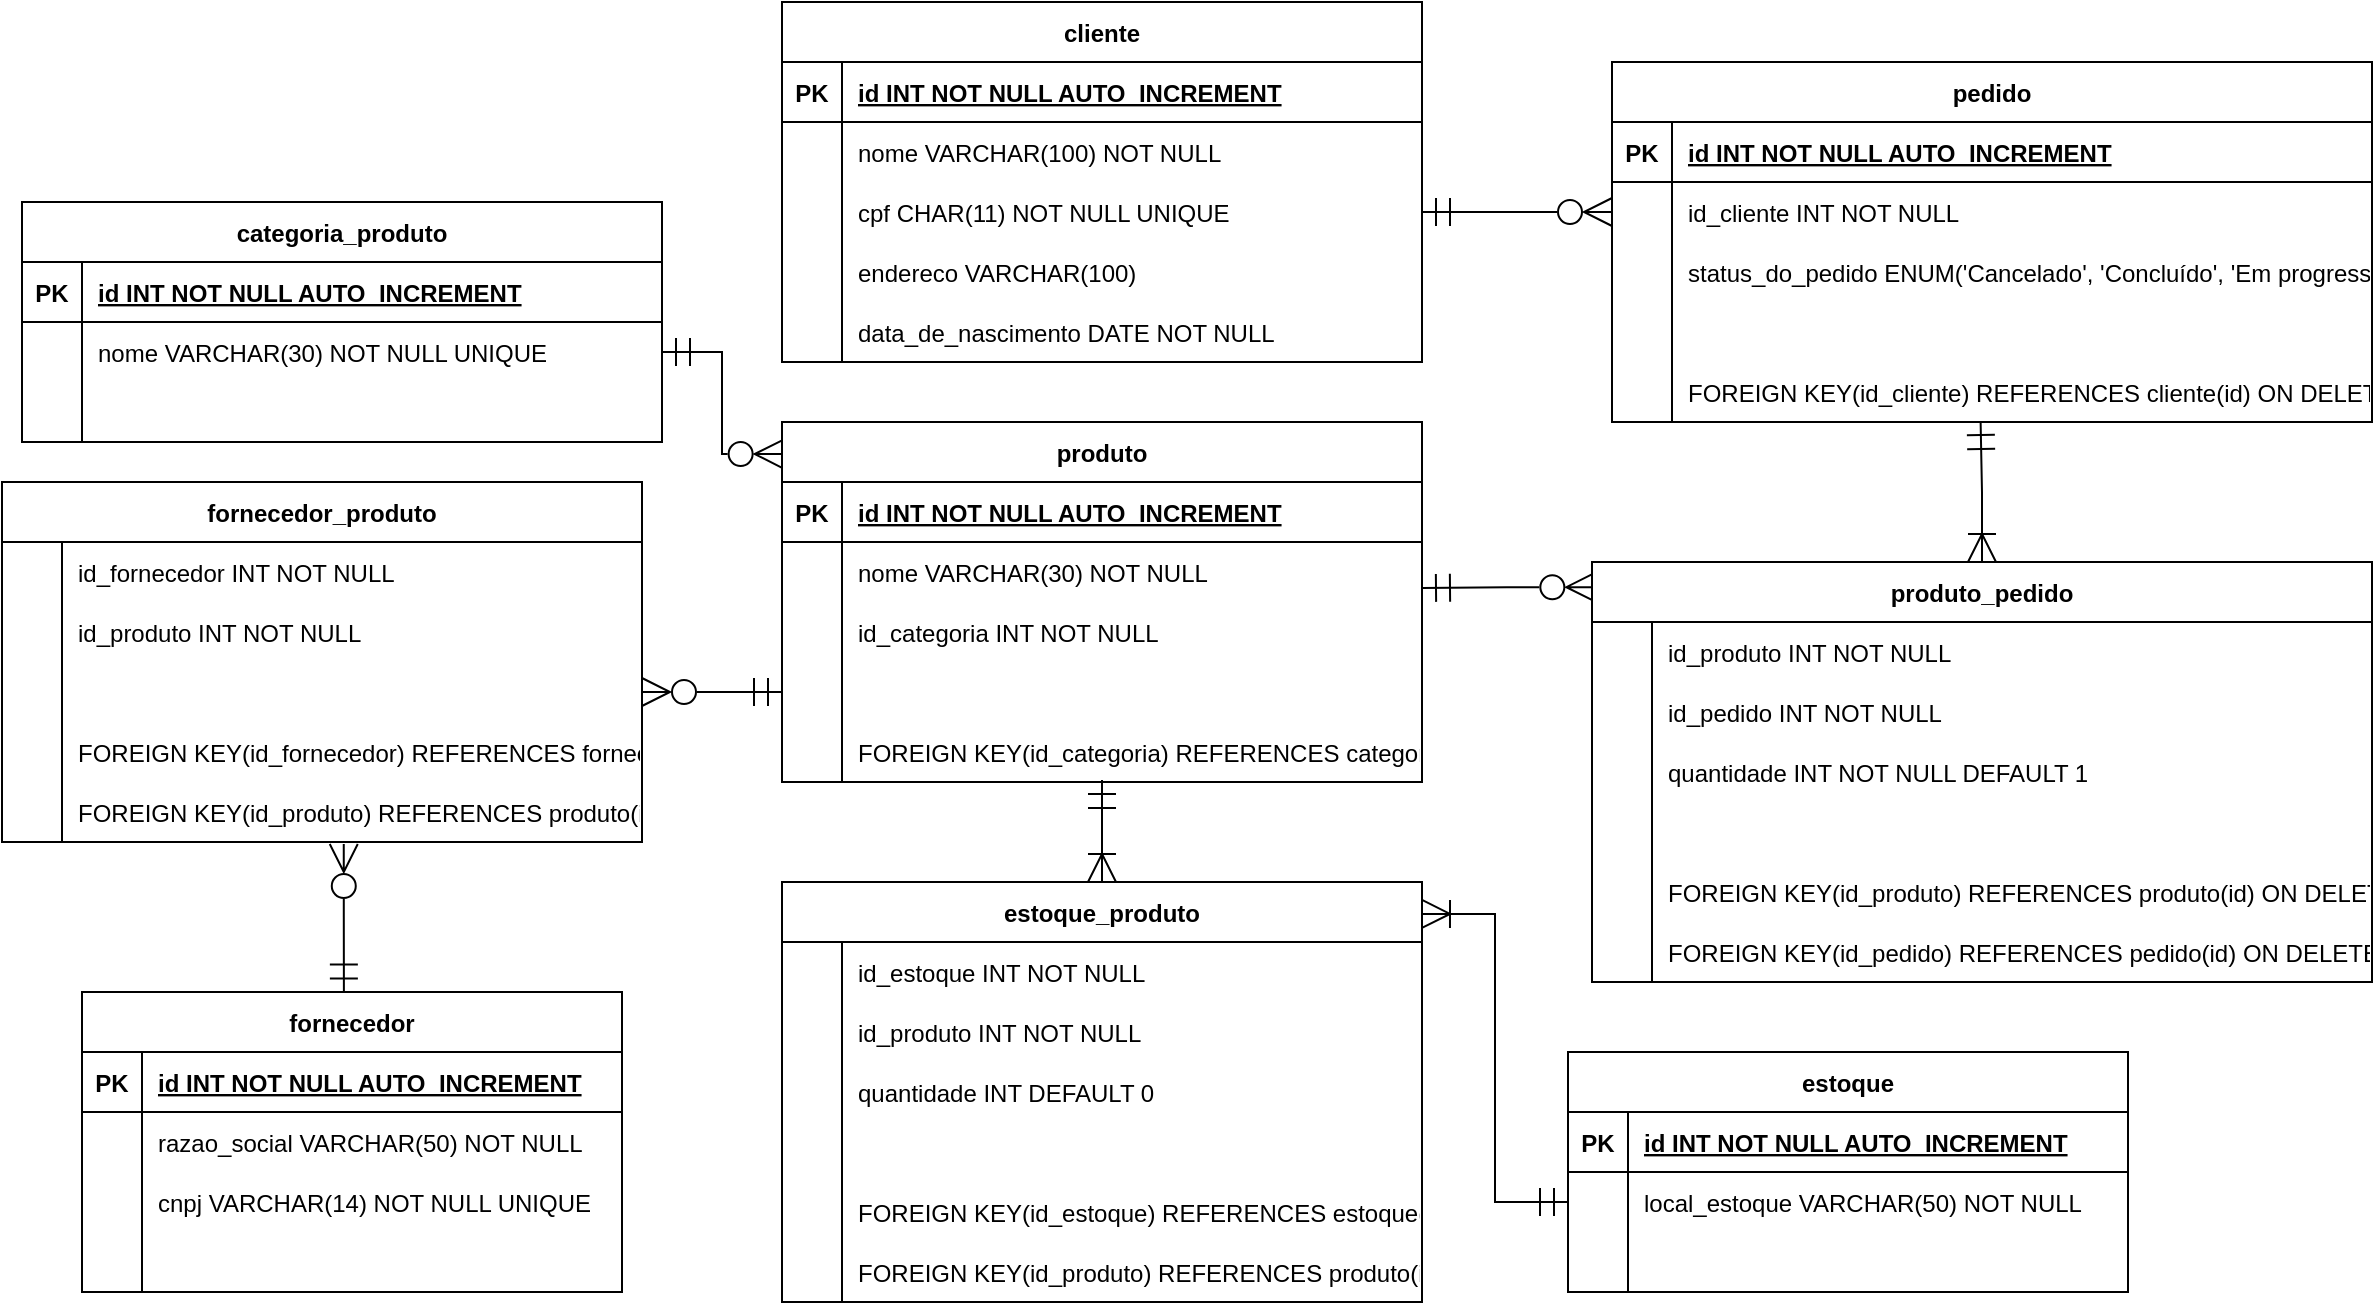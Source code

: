 <mxfile version="21.6.1" type="device">
  <diagram id="C5RBs43oDa-KdzZeNtuy" name="Page-1">
    <mxGraphModel dx="3341" dy="851" grid="1" gridSize="10" guides="1" tooltips="1" connect="1" arrows="1" fold="1" page="1" pageScale="1" pageWidth="827" pageHeight="1169" math="0" shadow="0">
      <root>
        <mxCell id="WIyWlLk6GJQsqaUBKTNV-0" />
        <mxCell id="WIyWlLk6GJQsqaUBKTNV-1" parent="WIyWlLk6GJQsqaUBKTNV-0" />
        <mxCell id="gzml7WFQNzFal56Inr1V-0" value="categoria_produto" style="shape=table;startSize=30;container=1;collapsible=1;childLayout=tableLayout;fixedRows=1;rowLines=0;fontStyle=1;align=center;resizeLast=1;" vertex="1" parent="WIyWlLk6GJQsqaUBKTNV-1">
          <mxGeometry x="-1600" y="190" width="320" height="120" as="geometry" />
        </mxCell>
        <mxCell id="gzml7WFQNzFal56Inr1V-1" value="" style="shape=tableRow;horizontal=0;startSize=0;swimlaneHead=0;swimlaneBody=0;fillColor=none;collapsible=0;dropTarget=0;points=[[0,0.5],[1,0.5]];portConstraint=eastwest;strokeColor=inherit;top=0;left=0;right=0;bottom=1;" vertex="1" parent="gzml7WFQNzFal56Inr1V-0">
          <mxGeometry y="30" width="320" height="30" as="geometry" />
        </mxCell>
        <mxCell id="gzml7WFQNzFal56Inr1V-2" value="PK" style="shape=partialRectangle;overflow=hidden;connectable=0;fillColor=none;strokeColor=inherit;top=0;left=0;bottom=0;right=0;fontStyle=1;" vertex="1" parent="gzml7WFQNzFal56Inr1V-1">
          <mxGeometry width="30" height="30" as="geometry">
            <mxRectangle width="30" height="30" as="alternateBounds" />
          </mxGeometry>
        </mxCell>
        <mxCell id="gzml7WFQNzFal56Inr1V-3" value="id INT NOT NULL AUTO_INCREMENT" style="shape=partialRectangle;overflow=hidden;connectable=0;fillColor=none;align=left;strokeColor=inherit;top=0;left=0;bottom=0;right=0;spacingLeft=6;fontStyle=5;" vertex="1" parent="gzml7WFQNzFal56Inr1V-1">
          <mxGeometry x="30" width="290" height="30" as="geometry">
            <mxRectangle width="290" height="30" as="alternateBounds" />
          </mxGeometry>
        </mxCell>
        <mxCell id="gzml7WFQNzFal56Inr1V-4" value="" style="shape=tableRow;horizontal=0;startSize=0;swimlaneHead=0;swimlaneBody=0;fillColor=none;collapsible=0;dropTarget=0;points=[[0,0.5],[1,0.5]];portConstraint=eastwest;strokeColor=inherit;top=0;left=0;right=0;bottom=0;" vertex="1" parent="gzml7WFQNzFal56Inr1V-0">
          <mxGeometry y="60" width="320" height="30" as="geometry" />
        </mxCell>
        <mxCell id="gzml7WFQNzFal56Inr1V-5" value="" style="shape=partialRectangle;overflow=hidden;connectable=0;fillColor=none;strokeColor=inherit;top=0;left=0;bottom=0;right=0;" vertex="1" parent="gzml7WFQNzFal56Inr1V-4">
          <mxGeometry width="30" height="30" as="geometry">
            <mxRectangle width="30" height="30" as="alternateBounds" />
          </mxGeometry>
        </mxCell>
        <mxCell id="gzml7WFQNzFal56Inr1V-6" value="nome VARCHAR(30) NOT NULL UNIQUE" style="shape=partialRectangle;overflow=hidden;connectable=0;fillColor=none;align=left;strokeColor=inherit;top=0;left=0;bottom=0;right=0;spacingLeft=6;" vertex="1" parent="gzml7WFQNzFal56Inr1V-4">
          <mxGeometry x="30" width="290" height="30" as="geometry">
            <mxRectangle width="290" height="30" as="alternateBounds" />
          </mxGeometry>
        </mxCell>
        <mxCell id="gzml7WFQNzFal56Inr1V-7" value="" style="shape=tableRow;horizontal=0;startSize=0;swimlaneHead=0;swimlaneBody=0;fillColor=none;collapsible=0;dropTarget=0;points=[[0,0.5],[1,0.5]];portConstraint=eastwest;strokeColor=inherit;top=0;left=0;right=0;bottom=0;" vertex="1" parent="gzml7WFQNzFal56Inr1V-0">
          <mxGeometry y="90" width="320" height="30" as="geometry" />
        </mxCell>
        <mxCell id="gzml7WFQNzFal56Inr1V-8" value="" style="shape=partialRectangle;overflow=hidden;connectable=0;fillColor=none;strokeColor=inherit;top=0;left=0;bottom=0;right=0;" vertex="1" parent="gzml7WFQNzFal56Inr1V-7">
          <mxGeometry width="30" height="30" as="geometry">
            <mxRectangle width="30" height="30" as="alternateBounds" />
          </mxGeometry>
        </mxCell>
        <mxCell id="gzml7WFQNzFal56Inr1V-9" value="" style="shape=partialRectangle;overflow=hidden;connectable=0;fillColor=none;align=left;strokeColor=inherit;top=0;left=0;bottom=0;right=0;spacingLeft=6;" vertex="1" parent="gzml7WFQNzFal56Inr1V-7">
          <mxGeometry x="30" width="290" height="30" as="geometry">
            <mxRectangle width="290" height="30" as="alternateBounds" />
          </mxGeometry>
        </mxCell>
        <mxCell id="gzml7WFQNzFal56Inr1V-10" value="produto" style="shape=table;startSize=30;container=1;collapsible=1;childLayout=tableLayout;fixedRows=1;rowLines=0;fontStyle=1;align=center;resizeLast=1;" vertex="1" parent="WIyWlLk6GJQsqaUBKTNV-1">
          <mxGeometry x="-1220" y="300" width="320" height="180" as="geometry" />
        </mxCell>
        <mxCell id="gzml7WFQNzFal56Inr1V-11" value="" style="shape=tableRow;horizontal=0;startSize=0;swimlaneHead=0;swimlaneBody=0;fillColor=none;collapsible=0;dropTarget=0;points=[[0,0.5],[1,0.5]];portConstraint=eastwest;strokeColor=inherit;top=0;left=0;right=0;bottom=1;" vertex="1" parent="gzml7WFQNzFal56Inr1V-10">
          <mxGeometry y="30" width="320" height="30" as="geometry" />
        </mxCell>
        <mxCell id="gzml7WFQNzFal56Inr1V-12" value="PK" style="shape=partialRectangle;overflow=hidden;connectable=0;fillColor=none;strokeColor=inherit;top=0;left=0;bottom=0;right=0;fontStyle=1;" vertex="1" parent="gzml7WFQNzFal56Inr1V-11">
          <mxGeometry width="30" height="30" as="geometry">
            <mxRectangle width="30" height="30" as="alternateBounds" />
          </mxGeometry>
        </mxCell>
        <mxCell id="gzml7WFQNzFal56Inr1V-13" value="id INT NOT NULL AUTO_INCREMENT" style="shape=partialRectangle;overflow=hidden;connectable=0;fillColor=none;align=left;strokeColor=inherit;top=0;left=0;bottom=0;right=0;spacingLeft=6;fontStyle=5;" vertex="1" parent="gzml7WFQNzFal56Inr1V-11">
          <mxGeometry x="30" width="290" height="30" as="geometry">
            <mxRectangle width="290" height="30" as="alternateBounds" />
          </mxGeometry>
        </mxCell>
        <mxCell id="gzml7WFQNzFal56Inr1V-14" value="" style="shape=tableRow;horizontal=0;startSize=0;swimlaneHead=0;swimlaneBody=0;fillColor=none;collapsible=0;dropTarget=0;points=[[0,0.5],[1,0.5]];portConstraint=eastwest;strokeColor=inherit;top=0;left=0;right=0;bottom=0;" vertex="1" parent="gzml7WFQNzFal56Inr1V-10">
          <mxGeometry y="60" width="320" height="30" as="geometry" />
        </mxCell>
        <mxCell id="gzml7WFQNzFal56Inr1V-15" value="" style="shape=partialRectangle;overflow=hidden;connectable=0;fillColor=none;strokeColor=inherit;top=0;left=0;bottom=0;right=0;" vertex="1" parent="gzml7WFQNzFal56Inr1V-14">
          <mxGeometry width="30" height="30" as="geometry">
            <mxRectangle width="30" height="30" as="alternateBounds" />
          </mxGeometry>
        </mxCell>
        <mxCell id="gzml7WFQNzFal56Inr1V-16" value="nome VARCHAR(30) NOT NULL" style="shape=partialRectangle;overflow=hidden;connectable=0;fillColor=none;align=left;strokeColor=inherit;top=0;left=0;bottom=0;right=0;spacingLeft=6;" vertex="1" parent="gzml7WFQNzFal56Inr1V-14">
          <mxGeometry x="30" width="290" height="30" as="geometry">
            <mxRectangle width="290" height="30" as="alternateBounds" />
          </mxGeometry>
        </mxCell>
        <mxCell id="gzml7WFQNzFal56Inr1V-17" value="" style="shape=tableRow;horizontal=0;startSize=0;swimlaneHead=0;swimlaneBody=0;fillColor=none;collapsible=0;dropTarget=0;points=[[0,0.5],[1,0.5]];portConstraint=eastwest;strokeColor=inherit;top=0;left=0;right=0;bottom=0;" vertex="1" parent="gzml7WFQNzFal56Inr1V-10">
          <mxGeometry y="90" width="320" height="30" as="geometry" />
        </mxCell>
        <mxCell id="gzml7WFQNzFal56Inr1V-18" value="" style="shape=partialRectangle;overflow=hidden;connectable=0;fillColor=none;strokeColor=inherit;top=0;left=0;bottom=0;right=0;" vertex="1" parent="gzml7WFQNzFal56Inr1V-17">
          <mxGeometry width="30" height="30" as="geometry">
            <mxRectangle width="30" height="30" as="alternateBounds" />
          </mxGeometry>
        </mxCell>
        <mxCell id="gzml7WFQNzFal56Inr1V-19" value="id_categoria INT NOT NULL" style="shape=partialRectangle;overflow=hidden;connectable=0;fillColor=none;align=left;strokeColor=inherit;top=0;left=0;bottom=0;right=0;spacingLeft=6;" vertex="1" parent="gzml7WFQNzFal56Inr1V-17">
          <mxGeometry x="30" width="290" height="30" as="geometry">
            <mxRectangle width="290" height="30" as="alternateBounds" />
          </mxGeometry>
        </mxCell>
        <mxCell id="gzml7WFQNzFal56Inr1V-20" value="" style="shape=tableRow;horizontal=0;startSize=0;swimlaneHead=0;swimlaneBody=0;fillColor=none;collapsible=0;dropTarget=0;points=[[0,0.5],[1,0.5]];portConstraint=eastwest;strokeColor=inherit;top=0;left=0;right=0;bottom=0;" vertex="1" parent="gzml7WFQNzFal56Inr1V-10">
          <mxGeometry y="120" width="320" height="30" as="geometry" />
        </mxCell>
        <mxCell id="gzml7WFQNzFal56Inr1V-21" value="" style="shape=partialRectangle;overflow=hidden;connectable=0;fillColor=none;strokeColor=inherit;top=0;left=0;bottom=0;right=0;" vertex="1" parent="gzml7WFQNzFal56Inr1V-20">
          <mxGeometry width="30" height="30" as="geometry">
            <mxRectangle width="30" height="30" as="alternateBounds" />
          </mxGeometry>
        </mxCell>
        <mxCell id="gzml7WFQNzFal56Inr1V-22" value="" style="shape=partialRectangle;overflow=hidden;connectable=0;fillColor=none;align=left;strokeColor=inherit;top=0;left=0;bottom=0;right=0;spacingLeft=6;" vertex="1" parent="gzml7WFQNzFal56Inr1V-20">
          <mxGeometry x="30" width="290" height="30" as="geometry">
            <mxRectangle width="290" height="30" as="alternateBounds" />
          </mxGeometry>
        </mxCell>
        <mxCell id="gzml7WFQNzFal56Inr1V-23" value="" style="shape=tableRow;horizontal=0;startSize=0;swimlaneHead=0;swimlaneBody=0;fillColor=none;collapsible=0;dropTarget=0;points=[[0,0.5],[1,0.5]];portConstraint=eastwest;strokeColor=inherit;top=0;left=0;right=0;bottom=0;" vertex="1" parent="gzml7WFQNzFal56Inr1V-10">
          <mxGeometry y="150" width="320" height="30" as="geometry" />
        </mxCell>
        <mxCell id="gzml7WFQNzFal56Inr1V-24" value="" style="shape=partialRectangle;overflow=hidden;connectable=0;fillColor=none;strokeColor=inherit;top=0;left=0;bottom=0;right=0;" vertex="1" parent="gzml7WFQNzFal56Inr1V-23">
          <mxGeometry width="30" height="30" as="geometry">
            <mxRectangle width="30" height="30" as="alternateBounds" />
          </mxGeometry>
        </mxCell>
        <mxCell id="gzml7WFQNzFal56Inr1V-25" value="FOREIGN KEY(id_categoria) REFERENCES categoria_produto(id) ON DELETE CASCADE" style="shape=partialRectangle;overflow=hidden;connectable=0;fillColor=none;align=left;strokeColor=inherit;top=0;left=0;bottom=0;right=0;spacingLeft=6;" vertex="1" parent="gzml7WFQNzFal56Inr1V-23">
          <mxGeometry x="30" width="290" height="30" as="geometry">
            <mxRectangle width="290" height="30" as="alternateBounds" />
          </mxGeometry>
        </mxCell>
        <mxCell id="gzml7WFQNzFal56Inr1V-26" value="fornecedor" style="shape=table;startSize=30;container=1;collapsible=1;childLayout=tableLayout;fixedRows=1;rowLines=0;fontStyle=1;align=center;resizeLast=1;" vertex="1" parent="WIyWlLk6GJQsqaUBKTNV-1">
          <mxGeometry x="-1570" y="585" width="270" height="150" as="geometry" />
        </mxCell>
        <mxCell id="gzml7WFQNzFal56Inr1V-27" value="" style="shape=tableRow;horizontal=0;startSize=0;swimlaneHead=0;swimlaneBody=0;fillColor=none;collapsible=0;dropTarget=0;points=[[0,0.5],[1,0.5]];portConstraint=eastwest;strokeColor=inherit;top=0;left=0;right=0;bottom=1;" vertex="1" parent="gzml7WFQNzFal56Inr1V-26">
          <mxGeometry y="30" width="270" height="30" as="geometry" />
        </mxCell>
        <mxCell id="gzml7WFQNzFal56Inr1V-28" value="PK" style="shape=partialRectangle;overflow=hidden;connectable=0;fillColor=none;strokeColor=inherit;top=0;left=0;bottom=0;right=0;fontStyle=1;" vertex="1" parent="gzml7WFQNzFal56Inr1V-27">
          <mxGeometry width="30" height="30" as="geometry">
            <mxRectangle width="30" height="30" as="alternateBounds" />
          </mxGeometry>
        </mxCell>
        <mxCell id="gzml7WFQNzFal56Inr1V-29" value="id INT NOT NULL AUTO_INCREMENT" style="shape=partialRectangle;overflow=hidden;connectable=0;fillColor=none;align=left;strokeColor=inherit;top=0;left=0;bottom=0;right=0;spacingLeft=6;fontStyle=5;" vertex="1" parent="gzml7WFQNzFal56Inr1V-27">
          <mxGeometry x="30" width="240" height="30" as="geometry">
            <mxRectangle width="240" height="30" as="alternateBounds" />
          </mxGeometry>
        </mxCell>
        <mxCell id="gzml7WFQNzFal56Inr1V-30" value="" style="shape=tableRow;horizontal=0;startSize=0;swimlaneHead=0;swimlaneBody=0;fillColor=none;collapsible=0;dropTarget=0;points=[[0,0.5],[1,0.5]];portConstraint=eastwest;strokeColor=inherit;top=0;left=0;right=0;bottom=0;" vertex="1" parent="gzml7WFQNzFal56Inr1V-26">
          <mxGeometry y="60" width="270" height="30" as="geometry" />
        </mxCell>
        <mxCell id="gzml7WFQNzFal56Inr1V-31" value="" style="shape=partialRectangle;overflow=hidden;connectable=0;fillColor=none;strokeColor=inherit;top=0;left=0;bottom=0;right=0;" vertex="1" parent="gzml7WFQNzFal56Inr1V-30">
          <mxGeometry width="30" height="30" as="geometry">
            <mxRectangle width="30" height="30" as="alternateBounds" />
          </mxGeometry>
        </mxCell>
        <mxCell id="gzml7WFQNzFal56Inr1V-32" value="razao_social VARCHAR(50) NOT NULL" style="shape=partialRectangle;overflow=hidden;connectable=0;fillColor=none;align=left;strokeColor=inherit;top=0;left=0;bottom=0;right=0;spacingLeft=6;" vertex="1" parent="gzml7WFQNzFal56Inr1V-30">
          <mxGeometry x="30" width="240" height="30" as="geometry">
            <mxRectangle width="240" height="30" as="alternateBounds" />
          </mxGeometry>
        </mxCell>
        <mxCell id="gzml7WFQNzFal56Inr1V-33" value="" style="shape=tableRow;horizontal=0;startSize=0;swimlaneHead=0;swimlaneBody=0;fillColor=none;collapsible=0;dropTarget=0;points=[[0,0.5],[1,0.5]];portConstraint=eastwest;strokeColor=inherit;top=0;left=0;right=0;bottom=0;" vertex="1" parent="gzml7WFQNzFal56Inr1V-26">
          <mxGeometry y="90" width="270" height="30" as="geometry" />
        </mxCell>
        <mxCell id="gzml7WFQNzFal56Inr1V-34" value="" style="shape=partialRectangle;overflow=hidden;connectable=0;fillColor=none;strokeColor=inherit;top=0;left=0;bottom=0;right=0;" vertex="1" parent="gzml7WFQNzFal56Inr1V-33">
          <mxGeometry width="30" height="30" as="geometry">
            <mxRectangle width="30" height="30" as="alternateBounds" />
          </mxGeometry>
        </mxCell>
        <mxCell id="gzml7WFQNzFal56Inr1V-35" value="cnpj VARCHAR(14) NOT NULL UNIQUE" style="shape=partialRectangle;overflow=hidden;connectable=0;fillColor=none;align=left;strokeColor=inherit;top=0;left=0;bottom=0;right=0;spacingLeft=6;" vertex="1" parent="gzml7WFQNzFal56Inr1V-33">
          <mxGeometry x="30" width="240" height="30" as="geometry">
            <mxRectangle width="240" height="30" as="alternateBounds" />
          </mxGeometry>
        </mxCell>
        <mxCell id="gzml7WFQNzFal56Inr1V-36" value="" style="shape=tableRow;horizontal=0;startSize=0;swimlaneHead=0;swimlaneBody=0;fillColor=none;collapsible=0;dropTarget=0;points=[[0,0.5],[1,0.5]];portConstraint=eastwest;strokeColor=inherit;top=0;left=0;right=0;bottom=0;" vertex="1" parent="gzml7WFQNzFal56Inr1V-26">
          <mxGeometry y="120" width="270" height="30" as="geometry" />
        </mxCell>
        <mxCell id="gzml7WFQNzFal56Inr1V-37" value="" style="shape=partialRectangle;overflow=hidden;connectable=0;fillColor=none;strokeColor=inherit;top=0;left=0;bottom=0;right=0;" vertex="1" parent="gzml7WFQNzFal56Inr1V-36">
          <mxGeometry width="30" height="30" as="geometry">
            <mxRectangle width="30" height="30" as="alternateBounds" />
          </mxGeometry>
        </mxCell>
        <mxCell id="gzml7WFQNzFal56Inr1V-38" value="" style="shape=partialRectangle;overflow=hidden;connectable=0;fillColor=none;align=left;strokeColor=inherit;top=0;left=0;bottom=0;right=0;spacingLeft=6;" vertex="1" parent="gzml7WFQNzFal56Inr1V-36">
          <mxGeometry x="30" width="240" height="30" as="geometry">
            <mxRectangle width="240" height="30" as="alternateBounds" />
          </mxGeometry>
        </mxCell>
        <mxCell id="gzml7WFQNzFal56Inr1V-39" value="fornecedor_produto" style="shape=table;startSize=30;container=1;collapsible=1;childLayout=tableLayout;fixedRows=1;rowLines=0;fontStyle=1;align=center;resizeLast=1;" vertex="1" parent="WIyWlLk6GJQsqaUBKTNV-1">
          <mxGeometry x="-1610" y="330" width="320" height="180" as="geometry" />
        </mxCell>
        <mxCell id="gzml7WFQNzFal56Inr1V-40" value="" style="shape=tableRow;horizontal=0;startSize=0;swimlaneHead=0;swimlaneBody=0;fillColor=none;collapsible=0;dropTarget=0;points=[[0,0.5],[1,0.5]];portConstraint=eastwest;strokeColor=inherit;top=0;left=0;right=0;bottom=0;" vertex="1" parent="gzml7WFQNzFal56Inr1V-39">
          <mxGeometry y="30" width="320" height="30" as="geometry" />
        </mxCell>
        <mxCell id="gzml7WFQNzFal56Inr1V-41" value="" style="shape=partialRectangle;overflow=hidden;connectable=0;fillColor=none;strokeColor=inherit;top=0;left=0;bottom=0;right=0;" vertex="1" parent="gzml7WFQNzFal56Inr1V-40">
          <mxGeometry width="30" height="30" as="geometry">
            <mxRectangle width="30" height="30" as="alternateBounds" />
          </mxGeometry>
        </mxCell>
        <mxCell id="gzml7WFQNzFal56Inr1V-42" value="id_fornecedor INT NOT NULL" style="shape=partialRectangle;overflow=hidden;connectable=0;fillColor=none;align=left;strokeColor=inherit;top=0;left=0;bottom=0;right=0;spacingLeft=6;" vertex="1" parent="gzml7WFQNzFal56Inr1V-40">
          <mxGeometry x="30" width="290" height="30" as="geometry">
            <mxRectangle width="290" height="30" as="alternateBounds" />
          </mxGeometry>
        </mxCell>
        <mxCell id="gzml7WFQNzFal56Inr1V-43" value="" style="shape=tableRow;horizontal=0;startSize=0;swimlaneHead=0;swimlaneBody=0;fillColor=none;collapsible=0;dropTarget=0;points=[[0,0.5],[1,0.5]];portConstraint=eastwest;strokeColor=inherit;top=0;left=0;right=0;bottom=0;" vertex="1" parent="gzml7WFQNzFal56Inr1V-39">
          <mxGeometry y="60" width="320" height="30" as="geometry" />
        </mxCell>
        <mxCell id="gzml7WFQNzFal56Inr1V-44" value="" style="shape=partialRectangle;overflow=hidden;connectable=0;fillColor=none;strokeColor=inherit;top=0;left=0;bottom=0;right=0;" vertex="1" parent="gzml7WFQNzFal56Inr1V-43">
          <mxGeometry width="30" height="30" as="geometry">
            <mxRectangle width="30" height="30" as="alternateBounds" />
          </mxGeometry>
        </mxCell>
        <mxCell id="gzml7WFQNzFal56Inr1V-45" value="id_produto INT NOT NULL" style="shape=partialRectangle;overflow=hidden;connectable=0;fillColor=none;align=left;strokeColor=inherit;top=0;left=0;bottom=0;right=0;spacingLeft=6;" vertex="1" parent="gzml7WFQNzFal56Inr1V-43">
          <mxGeometry x="30" width="290" height="30" as="geometry">
            <mxRectangle width="290" height="30" as="alternateBounds" />
          </mxGeometry>
        </mxCell>
        <mxCell id="gzml7WFQNzFal56Inr1V-46" value="" style="shape=tableRow;horizontal=0;startSize=0;swimlaneHead=0;swimlaneBody=0;fillColor=none;collapsible=0;dropTarget=0;points=[[0,0.5],[1,0.5]];portConstraint=eastwest;strokeColor=inherit;top=0;left=0;right=0;bottom=0;" vertex="1" parent="gzml7WFQNzFal56Inr1V-39">
          <mxGeometry y="90" width="320" height="30" as="geometry" />
        </mxCell>
        <mxCell id="gzml7WFQNzFal56Inr1V-47" value="" style="shape=partialRectangle;overflow=hidden;connectable=0;fillColor=none;strokeColor=inherit;top=0;left=0;bottom=0;right=0;" vertex="1" parent="gzml7WFQNzFal56Inr1V-46">
          <mxGeometry width="30" height="30" as="geometry">
            <mxRectangle width="30" height="30" as="alternateBounds" />
          </mxGeometry>
        </mxCell>
        <mxCell id="gzml7WFQNzFal56Inr1V-48" value="" style="shape=partialRectangle;overflow=hidden;connectable=0;fillColor=none;align=left;strokeColor=inherit;top=0;left=0;bottom=0;right=0;spacingLeft=6;" vertex="1" parent="gzml7WFQNzFal56Inr1V-46">
          <mxGeometry x="30" width="290" height="30" as="geometry">
            <mxRectangle width="290" height="30" as="alternateBounds" />
          </mxGeometry>
        </mxCell>
        <mxCell id="gzml7WFQNzFal56Inr1V-49" value="" style="shape=tableRow;horizontal=0;startSize=0;swimlaneHead=0;swimlaneBody=0;fillColor=none;collapsible=0;dropTarget=0;points=[[0,0.5],[1,0.5]];portConstraint=eastwest;strokeColor=inherit;top=0;left=0;right=0;bottom=0;" vertex="1" parent="gzml7WFQNzFal56Inr1V-39">
          <mxGeometry y="120" width="320" height="30" as="geometry" />
        </mxCell>
        <mxCell id="gzml7WFQNzFal56Inr1V-50" value="" style="shape=partialRectangle;overflow=hidden;connectable=0;fillColor=none;strokeColor=inherit;top=0;left=0;bottom=0;right=0;" vertex="1" parent="gzml7WFQNzFal56Inr1V-49">
          <mxGeometry width="30" height="30" as="geometry">
            <mxRectangle width="30" height="30" as="alternateBounds" />
          </mxGeometry>
        </mxCell>
        <mxCell id="gzml7WFQNzFal56Inr1V-51" value="FOREIGN KEY(id_fornecedor) REFERENCES fornecedor(id) ON DELETE CASCADE" style="shape=partialRectangle;overflow=hidden;connectable=0;fillColor=none;align=left;strokeColor=inherit;top=0;left=0;bottom=0;right=0;spacingLeft=6;" vertex="1" parent="gzml7WFQNzFal56Inr1V-49">
          <mxGeometry x="30" width="290" height="30" as="geometry">
            <mxRectangle width="290" height="30" as="alternateBounds" />
          </mxGeometry>
        </mxCell>
        <mxCell id="gzml7WFQNzFal56Inr1V-52" value="" style="shape=tableRow;horizontal=0;startSize=0;swimlaneHead=0;swimlaneBody=0;fillColor=none;collapsible=0;dropTarget=0;points=[[0,0.5],[1,0.5]];portConstraint=eastwest;strokeColor=inherit;top=0;left=0;right=0;bottom=0;" vertex="1" parent="gzml7WFQNzFal56Inr1V-39">
          <mxGeometry y="150" width="320" height="30" as="geometry" />
        </mxCell>
        <mxCell id="gzml7WFQNzFal56Inr1V-53" value="" style="shape=partialRectangle;overflow=hidden;connectable=0;fillColor=none;strokeColor=inherit;top=0;left=0;bottom=0;right=0;" vertex="1" parent="gzml7WFQNzFal56Inr1V-52">
          <mxGeometry width="30" height="30" as="geometry">
            <mxRectangle width="30" height="30" as="alternateBounds" />
          </mxGeometry>
        </mxCell>
        <mxCell id="gzml7WFQNzFal56Inr1V-54" value="FOREIGN KEY(id_produto) REFERENCES produto(id) ON DELETE CASCADE" style="shape=partialRectangle;overflow=hidden;connectable=0;fillColor=none;align=left;strokeColor=inherit;top=0;left=0;bottom=0;right=0;spacingLeft=6;" vertex="1" parent="gzml7WFQNzFal56Inr1V-52">
          <mxGeometry x="30" width="290" height="30" as="geometry">
            <mxRectangle width="290" height="30" as="alternateBounds" />
          </mxGeometry>
        </mxCell>
        <mxCell id="gzml7WFQNzFal56Inr1V-55" value="estoque" style="shape=table;startSize=30;container=1;collapsible=1;childLayout=tableLayout;fixedRows=1;rowLines=0;fontStyle=1;align=center;resizeLast=1;" vertex="1" parent="WIyWlLk6GJQsqaUBKTNV-1">
          <mxGeometry x="-827" y="615" width="280" height="120" as="geometry" />
        </mxCell>
        <mxCell id="gzml7WFQNzFal56Inr1V-56" value="" style="shape=tableRow;horizontal=0;startSize=0;swimlaneHead=0;swimlaneBody=0;fillColor=none;collapsible=0;dropTarget=0;points=[[0,0.5],[1,0.5]];portConstraint=eastwest;strokeColor=inherit;top=0;left=0;right=0;bottom=1;" vertex="1" parent="gzml7WFQNzFal56Inr1V-55">
          <mxGeometry y="30" width="280" height="30" as="geometry" />
        </mxCell>
        <mxCell id="gzml7WFQNzFal56Inr1V-57" value="PK" style="shape=partialRectangle;overflow=hidden;connectable=0;fillColor=none;strokeColor=inherit;top=0;left=0;bottom=0;right=0;fontStyle=1;" vertex="1" parent="gzml7WFQNzFal56Inr1V-56">
          <mxGeometry width="30" height="30" as="geometry">
            <mxRectangle width="30" height="30" as="alternateBounds" />
          </mxGeometry>
        </mxCell>
        <mxCell id="gzml7WFQNzFal56Inr1V-58" value="id INT NOT NULL AUTO_INCREMENT" style="shape=partialRectangle;overflow=hidden;connectable=0;fillColor=none;align=left;strokeColor=inherit;top=0;left=0;bottom=0;right=0;spacingLeft=6;fontStyle=5;" vertex="1" parent="gzml7WFQNzFal56Inr1V-56">
          <mxGeometry x="30" width="250" height="30" as="geometry">
            <mxRectangle width="250" height="30" as="alternateBounds" />
          </mxGeometry>
        </mxCell>
        <mxCell id="gzml7WFQNzFal56Inr1V-59" value="" style="shape=tableRow;horizontal=0;startSize=0;swimlaneHead=0;swimlaneBody=0;fillColor=none;collapsible=0;dropTarget=0;points=[[0,0.5],[1,0.5]];portConstraint=eastwest;strokeColor=inherit;top=0;left=0;right=0;bottom=0;" vertex="1" parent="gzml7WFQNzFal56Inr1V-55">
          <mxGeometry y="60" width="280" height="30" as="geometry" />
        </mxCell>
        <mxCell id="gzml7WFQNzFal56Inr1V-60" value="" style="shape=partialRectangle;overflow=hidden;connectable=0;fillColor=none;strokeColor=inherit;top=0;left=0;bottom=0;right=0;" vertex="1" parent="gzml7WFQNzFal56Inr1V-59">
          <mxGeometry width="30" height="30" as="geometry">
            <mxRectangle width="30" height="30" as="alternateBounds" />
          </mxGeometry>
        </mxCell>
        <mxCell id="gzml7WFQNzFal56Inr1V-61" value="local_estoque VARCHAR(50) NOT NULL" style="shape=partialRectangle;overflow=hidden;connectable=0;fillColor=none;align=left;strokeColor=inherit;top=0;left=0;bottom=0;right=0;spacingLeft=6;" vertex="1" parent="gzml7WFQNzFal56Inr1V-59">
          <mxGeometry x="30" width="250" height="30" as="geometry">
            <mxRectangle width="250" height="30" as="alternateBounds" />
          </mxGeometry>
        </mxCell>
        <mxCell id="gzml7WFQNzFal56Inr1V-62" value="" style="shape=tableRow;horizontal=0;startSize=0;swimlaneHead=0;swimlaneBody=0;fillColor=none;collapsible=0;dropTarget=0;points=[[0,0.5],[1,0.5]];portConstraint=eastwest;strokeColor=inherit;top=0;left=0;right=0;bottom=0;" vertex="1" parent="gzml7WFQNzFal56Inr1V-55">
          <mxGeometry y="90" width="280" height="30" as="geometry" />
        </mxCell>
        <mxCell id="gzml7WFQNzFal56Inr1V-63" value="" style="shape=partialRectangle;overflow=hidden;connectable=0;fillColor=none;strokeColor=inherit;top=0;left=0;bottom=0;right=0;" vertex="1" parent="gzml7WFQNzFal56Inr1V-62">
          <mxGeometry width="30" height="30" as="geometry">
            <mxRectangle width="30" height="30" as="alternateBounds" />
          </mxGeometry>
        </mxCell>
        <mxCell id="gzml7WFQNzFal56Inr1V-64" value="" style="shape=partialRectangle;overflow=hidden;connectable=0;fillColor=none;align=left;strokeColor=inherit;top=0;left=0;bottom=0;right=0;spacingLeft=6;" vertex="1" parent="gzml7WFQNzFal56Inr1V-62">
          <mxGeometry x="30" width="250" height="30" as="geometry">
            <mxRectangle width="250" height="30" as="alternateBounds" />
          </mxGeometry>
        </mxCell>
        <mxCell id="gzml7WFQNzFal56Inr1V-65" value="estoque_produto" style="shape=table;startSize=30;container=1;collapsible=1;childLayout=tableLayout;fixedRows=1;rowLines=0;fontStyle=1;align=center;resizeLast=1;" vertex="1" parent="WIyWlLk6GJQsqaUBKTNV-1">
          <mxGeometry x="-1220" y="530" width="320" height="210" as="geometry" />
        </mxCell>
        <mxCell id="gzml7WFQNzFal56Inr1V-66" value="" style="shape=tableRow;horizontal=0;startSize=0;swimlaneHead=0;swimlaneBody=0;fillColor=none;collapsible=0;dropTarget=0;points=[[0,0.5],[1,0.5]];portConstraint=eastwest;strokeColor=inherit;top=0;left=0;right=0;bottom=0;" vertex="1" parent="gzml7WFQNzFal56Inr1V-65">
          <mxGeometry y="30" width="320" height="30" as="geometry" />
        </mxCell>
        <mxCell id="gzml7WFQNzFal56Inr1V-67" value="" style="shape=partialRectangle;overflow=hidden;connectable=0;fillColor=none;strokeColor=inherit;top=0;left=0;bottom=0;right=0;" vertex="1" parent="gzml7WFQNzFal56Inr1V-66">
          <mxGeometry width="30" height="30" as="geometry">
            <mxRectangle width="30" height="30" as="alternateBounds" />
          </mxGeometry>
        </mxCell>
        <mxCell id="gzml7WFQNzFal56Inr1V-68" value="id_estoque INT NOT NULL" style="shape=partialRectangle;overflow=hidden;connectable=0;fillColor=none;align=left;strokeColor=inherit;top=0;left=0;bottom=0;right=0;spacingLeft=6;" vertex="1" parent="gzml7WFQNzFal56Inr1V-66">
          <mxGeometry x="30" width="290" height="30" as="geometry">
            <mxRectangle width="290" height="30" as="alternateBounds" />
          </mxGeometry>
        </mxCell>
        <mxCell id="gzml7WFQNzFal56Inr1V-69" value="" style="shape=tableRow;horizontal=0;startSize=0;swimlaneHead=0;swimlaneBody=0;fillColor=none;collapsible=0;dropTarget=0;points=[[0,0.5],[1,0.5]];portConstraint=eastwest;strokeColor=inherit;top=0;left=0;right=0;bottom=0;" vertex="1" parent="gzml7WFQNzFal56Inr1V-65">
          <mxGeometry y="60" width="320" height="30" as="geometry" />
        </mxCell>
        <mxCell id="gzml7WFQNzFal56Inr1V-70" value="" style="shape=partialRectangle;overflow=hidden;connectable=0;fillColor=none;strokeColor=inherit;top=0;left=0;bottom=0;right=0;" vertex="1" parent="gzml7WFQNzFal56Inr1V-69">
          <mxGeometry width="30" height="30" as="geometry">
            <mxRectangle width="30" height="30" as="alternateBounds" />
          </mxGeometry>
        </mxCell>
        <mxCell id="gzml7WFQNzFal56Inr1V-71" value="id_produto INT NOT NULL" style="shape=partialRectangle;overflow=hidden;connectable=0;fillColor=none;align=left;strokeColor=inherit;top=0;left=0;bottom=0;right=0;spacingLeft=6;" vertex="1" parent="gzml7WFQNzFal56Inr1V-69">
          <mxGeometry x="30" width="290" height="30" as="geometry">
            <mxRectangle width="290" height="30" as="alternateBounds" />
          </mxGeometry>
        </mxCell>
        <mxCell id="gzml7WFQNzFal56Inr1V-72" value="" style="shape=tableRow;horizontal=0;startSize=0;swimlaneHead=0;swimlaneBody=0;fillColor=none;collapsible=0;dropTarget=0;points=[[0,0.5],[1,0.5]];portConstraint=eastwest;strokeColor=inherit;top=0;left=0;right=0;bottom=0;" vertex="1" parent="gzml7WFQNzFal56Inr1V-65">
          <mxGeometry y="90" width="320" height="30" as="geometry" />
        </mxCell>
        <mxCell id="gzml7WFQNzFal56Inr1V-73" value="" style="shape=partialRectangle;overflow=hidden;connectable=0;fillColor=none;strokeColor=inherit;top=0;left=0;bottom=0;right=0;" vertex="1" parent="gzml7WFQNzFal56Inr1V-72">
          <mxGeometry width="30" height="30" as="geometry">
            <mxRectangle width="30" height="30" as="alternateBounds" />
          </mxGeometry>
        </mxCell>
        <mxCell id="gzml7WFQNzFal56Inr1V-74" value="quantidade INT DEFAULT 0" style="shape=partialRectangle;overflow=hidden;connectable=0;fillColor=none;align=left;strokeColor=inherit;top=0;left=0;bottom=0;right=0;spacingLeft=6;" vertex="1" parent="gzml7WFQNzFal56Inr1V-72">
          <mxGeometry x="30" width="290" height="30" as="geometry">
            <mxRectangle width="290" height="30" as="alternateBounds" />
          </mxGeometry>
        </mxCell>
        <mxCell id="gzml7WFQNzFal56Inr1V-75" value="" style="shape=tableRow;horizontal=0;startSize=0;swimlaneHead=0;swimlaneBody=0;fillColor=none;collapsible=0;dropTarget=0;points=[[0,0.5],[1,0.5]];portConstraint=eastwest;strokeColor=inherit;top=0;left=0;right=0;bottom=0;" vertex="1" parent="gzml7WFQNzFal56Inr1V-65">
          <mxGeometry y="120" width="320" height="30" as="geometry" />
        </mxCell>
        <mxCell id="gzml7WFQNzFal56Inr1V-76" value="" style="shape=partialRectangle;overflow=hidden;connectable=0;fillColor=none;strokeColor=inherit;top=0;left=0;bottom=0;right=0;" vertex="1" parent="gzml7WFQNzFal56Inr1V-75">
          <mxGeometry width="30" height="30" as="geometry">
            <mxRectangle width="30" height="30" as="alternateBounds" />
          </mxGeometry>
        </mxCell>
        <mxCell id="gzml7WFQNzFal56Inr1V-77" value="" style="shape=partialRectangle;overflow=hidden;connectable=0;fillColor=none;align=left;strokeColor=inherit;top=0;left=0;bottom=0;right=0;spacingLeft=6;" vertex="1" parent="gzml7WFQNzFal56Inr1V-75">
          <mxGeometry x="30" width="290" height="30" as="geometry">
            <mxRectangle width="290" height="30" as="alternateBounds" />
          </mxGeometry>
        </mxCell>
        <mxCell id="gzml7WFQNzFal56Inr1V-78" value="" style="shape=tableRow;horizontal=0;startSize=0;swimlaneHead=0;swimlaneBody=0;fillColor=none;collapsible=0;dropTarget=0;points=[[0,0.5],[1,0.5]];portConstraint=eastwest;strokeColor=inherit;top=0;left=0;right=0;bottom=0;" vertex="1" parent="gzml7WFQNzFal56Inr1V-65">
          <mxGeometry y="150" width="320" height="30" as="geometry" />
        </mxCell>
        <mxCell id="gzml7WFQNzFal56Inr1V-79" value="" style="shape=partialRectangle;overflow=hidden;connectable=0;fillColor=none;strokeColor=inherit;top=0;left=0;bottom=0;right=0;" vertex="1" parent="gzml7WFQNzFal56Inr1V-78">
          <mxGeometry width="30" height="30" as="geometry">
            <mxRectangle width="30" height="30" as="alternateBounds" />
          </mxGeometry>
        </mxCell>
        <mxCell id="gzml7WFQNzFal56Inr1V-80" value="FOREIGN KEY(id_estoque) REFERENCES estoque(id) ON DELETE CASCADE" style="shape=partialRectangle;overflow=hidden;connectable=0;fillColor=none;align=left;strokeColor=inherit;top=0;left=0;bottom=0;right=0;spacingLeft=6;" vertex="1" parent="gzml7WFQNzFal56Inr1V-78">
          <mxGeometry x="30" width="290" height="30" as="geometry">
            <mxRectangle width="290" height="30" as="alternateBounds" />
          </mxGeometry>
        </mxCell>
        <mxCell id="gzml7WFQNzFal56Inr1V-81" value="" style="shape=tableRow;horizontal=0;startSize=0;swimlaneHead=0;swimlaneBody=0;fillColor=none;collapsible=0;dropTarget=0;points=[[0,0.5],[1,0.5]];portConstraint=eastwest;strokeColor=inherit;top=0;left=0;right=0;bottom=0;" vertex="1" parent="gzml7WFQNzFal56Inr1V-65">
          <mxGeometry y="180" width="320" height="30" as="geometry" />
        </mxCell>
        <mxCell id="gzml7WFQNzFal56Inr1V-82" value="" style="shape=partialRectangle;overflow=hidden;connectable=0;fillColor=none;strokeColor=inherit;top=0;left=0;bottom=0;right=0;" vertex="1" parent="gzml7WFQNzFal56Inr1V-81">
          <mxGeometry width="30" height="30" as="geometry">
            <mxRectangle width="30" height="30" as="alternateBounds" />
          </mxGeometry>
        </mxCell>
        <mxCell id="gzml7WFQNzFal56Inr1V-83" value="FOREIGN KEY(id_produto) REFERENCES produto(id) ON DELETE CASCADE" style="shape=partialRectangle;overflow=hidden;connectable=0;fillColor=none;align=left;strokeColor=inherit;top=0;left=0;bottom=0;right=0;spacingLeft=6;" vertex="1" parent="gzml7WFQNzFal56Inr1V-81">
          <mxGeometry x="30" width="290" height="30" as="geometry">
            <mxRectangle width="290" height="30" as="alternateBounds" />
          </mxGeometry>
        </mxCell>
        <mxCell id="gzml7WFQNzFal56Inr1V-84" value="cliente" style="shape=table;startSize=30;container=1;collapsible=1;childLayout=tableLayout;fixedRows=1;rowLines=0;fontStyle=1;align=center;resizeLast=1;" vertex="1" parent="WIyWlLk6GJQsqaUBKTNV-1">
          <mxGeometry x="-1220" y="90" width="320" height="180" as="geometry" />
        </mxCell>
        <mxCell id="gzml7WFQNzFal56Inr1V-85" value="" style="shape=tableRow;horizontal=0;startSize=0;swimlaneHead=0;swimlaneBody=0;fillColor=none;collapsible=0;dropTarget=0;points=[[0,0.5],[1,0.5]];portConstraint=eastwest;strokeColor=inherit;top=0;left=0;right=0;bottom=1;" vertex="1" parent="gzml7WFQNzFal56Inr1V-84">
          <mxGeometry y="30" width="320" height="30" as="geometry" />
        </mxCell>
        <mxCell id="gzml7WFQNzFal56Inr1V-86" value="PK" style="shape=partialRectangle;overflow=hidden;connectable=0;fillColor=none;strokeColor=inherit;top=0;left=0;bottom=0;right=0;fontStyle=1;" vertex="1" parent="gzml7WFQNzFal56Inr1V-85">
          <mxGeometry width="30" height="30" as="geometry">
            <mxRectangle width="30" height="30" as="alternateBounds" />
          </mxGeometry>
        </mxCell>
        <mxCell id="gzml7WFQNzFal56Inr1V-87" value="id INT NOT NULL AUTO_INCREMENT" style="shape=partialRectangle;overflow=hidden;connectable=0;fillColor=none;align=left;strokeColor=inherit;top=0;left=0;bottom=0;right=0;spacingLeft=6;fontStyle=5;" vertex="1" parent="gzml7WFQNzFal56Inr1V-85">
          <mxGeometry x="30" width="290" height="30" as="geometry">
            <mxRectangle width="290" height="30" as="alternateBounds" />
          </mxGeometry>
        </mxCell>
        <mxCell id="gzml7WFQNzFal56Inr1V-88" value="" style="shape=tableRow;horizontal=0;startSize=0;swimlaneHead=0;swimlaneBody=0;fillColor=none;collapsible=0;dropTarget=0;points=[[0,0.5],[1,0.5]];portConstraint=eastwest;strokeColor=inherit;top=0;left=0;right=0;bottom=0;" vertex="1" parent="gzml7WFQNzFal56Inr1V-84">
          <mxGeometry y="60" width="320" height="30" as="geometry" />
        </mxCell>
        <mxCell id="gzml7WFQNzFal56Inr1V-89" value="" style="shape=partialRectangle;overflow=hidden;connectable=0;fillColor=none;strokeColor=inherit;top=0;left=0;bottom=0;right=0;" vertex="1" parent="gzml7WFQNzFal56Inr1V-88">
          <mxGeometry width="30" height="30" as="geometry">
            <mxRectangle width="30" height="30" as="alternateBounds" />
          </mxGeometry>
        </mxCell>
        <mxCell id="gzml7WFQNzFal56Inr1V-90" value="nome VARCHAR(100) NOT NULL" style="shape=partialRectangle;overflow=hidden;connectable=0;fillColor=none;align=left;strokeColor=inherit;top=0;left=0;bottom=0;right=0;spacingLeft=6;" vertex="1" parent="gzml7WFQNzFal56Inr1V-88">
          <mxGeometry x="30" width="290" height="30" as="geometry">
            <mxRectangle width="290" height="30" as="alternateBounds" />
          </mxGeometry>
        </mxCell>
        <mxCell id="gzml7WFQNzFal56Inr1V-91" value="" style="shape=tableRow;horizontal=0;startSize=0;swimlaneHead=0;swimlaneBody=0;fillColor=none;collapsible=0;dropTarget=0;points=[[0,0.5],[1,0.5]];portConstraint=eastwest;strokeColor=inherit;top=0;left=0;right=0;bottom=0;" vertex="1" parent="gzml7WFQNzFal56Inr1V-84">
          <mxGeometry y="90" width="320" height="30" as="geometry" />
        </mxCell>
        <mxCell id="gzml7WFQNzFal56Inr1V-92" value="" style="shape=partialRectangle;overflow=hidden;connectable=0;fillColor=none;strokeColor=inherit;top=0;left=0;bottom=0;right=0;" vertex="1" parent="gzml7WFQNzFal56Inr1V-91">
          <mxGeometry width="30" height="30" as="geometry">
            <mxRectangle width="30" height="30" as="alternateBounds" />
          </mxGeometry>
        </mxCell>
        <mxCell id="gzml7WFQNzFal56Inr1V-93" value="cpf CHAR(11) NOT NULL UNIQUE" style="shape=partialRectangle;overflow=hidden;connectable=0;fillColor=none;align=left;strokeColor=inherit;top=0;left=0;bottom=0;right=0;spacingLeft=6;" vertex="1" parent="gzml7WFQNzFal56Inr1V-91">
          <mxGeometry x="30" width="290" height="30" as="geometry">
            <mxRectangle width="290" height="30" as="alternateBounds" />
          </mxGeometry>
        </mxCell>
        <mxCell id="gzml7WFQNzFal56Inr1V-94" value="" style="shape=tableRow;horizontal=0;startSize=0;swimlaneHead=0;swimlaneBody=0;fillColor=none;collapsible=0;dropTarget=0;points=[[0,0.5],[1,0.5]];portConstraint=eastwest;strokeColor=inherit;top=0;left=0;right=0;bottom=0;" vertex="1" parent="gzml7WFQNzFal56Inr1V-84">
          <mxGeometry y="120" width="320" height="30" as="geometry" />
        </mxCell>
        <mxCell id="gzml7WFQNzFal56Inr1V-95" value="" style="shape=partialRectangle;overflow=hidden;connectable=0;fillColor=none;strokeColor=inherit;top=0;left=0;bottom=0;right=0;" vertex="1" parent="gzml7WFQNzFal56Inr1V-94">
          <mxGeometry width="30" height="30" as="geometry">
            <mxRectangle width="30" height="30" as="alternateBounds" />
          </mxGeometry>
        </mxCell>
        <mxCell id="gzml7WFQNzFal56Inr1V-96" value="endereco VARCHAR(100)" style="shape=partialRectangle;overflow=hidden;connectable=0;fillColor=none;align=left;strokeColor=inherit;top=0;left=0;bottom=0;right=0;spacingLeft=6;" vertex="1" parent="gzml7WFQNzFal56Inr1V-94">
          <mxGeometry x="30" width="290" height="30" as="geometry">
            <mxRectangle width="290" height="30" as="alternateBounds" />
          </mxGeometry>
        </mxCell>
        <mxCell id="gzml7WFQNzFal56Inr1V-97" value="" style="shape=tableRow;horizontal=0;startSize=0;swimlaneHead=0;swimlaneBody=0;fillColor=none;collapsible=0;dropTarget=0;points=[[0,0.5],[1,0.5]];portConstraint=eastwest;strokeColor=inherit;top=0;left=0;right=0;bottom=0;" vertex="1" parent="gzml7WFQNzFal56Inr1V-84">
          <mxGeometry y="150" width="320" height="30" as="geometry" />
        </mxCell>
        <mxCell id="gzml7WFQNzFal56Inr1V-98" value="" style="shape=partialRectangle;overflow=hidden;connectable=0;fillColor=none;strokeColor=inherit;top=0;left=0;bottom=0;right=0;" vertex="1" parent="gzml7WFQNzFal56Inr1V-97">
          <mxGeometry width="30" height="30" as="geometry">
            <mxRectangle width="30" height="30" as="alternateBounds" />
          </mxGeometry>
        </mxCell>
        <mxCell id="gzml7WFQNzFal56Inr1V-99" value="data_de_nascimento DATE NOT NULL" style="shape=partialRectangle;overflow=hidden;connectable=0;fillColor=none;align=left;strokeColor=inherit;top=0;left=0;bottom=0;right=0;spacingLeft=6;" vertex="1" parent="gzml7WFQNzFal56Inr1V-97">
          <mxGeometry x="30" width="290" height="30" as="geometry">
            <mxRectangle width="290" height="30" as="alternateBounds" />
          </mxGeometry>
        </mxCell>
        <mxCell id="gzml7WFQNzFal56Inr1V-103" value="pedido" style="shape=table;startSize=30;container=1;collapsible=1;childLayout=tableLayout;fixedRows=1;rowLines=0;fontStyle=1;align=center;resizeLast=1;" vertex="1" parent="WIyWlLk6GJQsqaUBKTNV-1">
          <mxGeometry x="-805" y="120" width="380" height="180" as="geometry" />
        </mxCell>
        <mxCell id="gzml7WFQNzFal56Inr1V-104" value="" style="shape=tableRow;horizontal=0;startSize=0;swimlaneHead=0;swimlaneBody=0;fillColor=none;collapsible=0;dropTarget=0;points=[[0,0.5],[1,0.5]];portConstraint=eastwest;strokeColor=inherit;top=0;left=0;right=0;bottom=1;" vertex="1" parent="gzml7WFQNzFal56Inr1V-103">
          <mxGeometry y="30" width="380" height="30" as="geometry" />
        </mxCell>
        <mxCell id="gzml7WFQNzFal56Inr1V-105" value="PK" style="shape=partialRectangle;overflow=hidden;connectable=0;fillColor=none;strokeColor=inherit;top=0;left=0;bottom=0;right=0;fontStyle=1;" vertex="1" parent="gzml7WFQNzFal56Inr1V-104">
          <mxGeometry width="30" height="30" as="geometry">
            <mxRectangle width="30" height="30" as="alternateBounds" />
          </mxGeometry>
        </mxCell>
        <mxCell id="gzml7WFQNzFal56Inr1V-106" value="id INT NOT NULL AUTO_INCREMENT" style="shape=partialRectangle;overflow=hidden;connectable=0;fillColor=none;align=left;strokeColor=inherit;top=0;left=0;bottom=0;right=0;spacingLeft=6;fontStyle=5;" vertex="1" parent="gzml7WFQNzFal56Inr1V-104">
          <mxGeometry x="30" width="350" height="30" as="geometry">
            <mxRectangle width="350" height="30" as="alternateBounds" />
          </mxGeometry>
        </mxCell>
        <mxCell id="gzml7WFQNzFal56Inr1V-107" value="" style="shape=tableRow;horizontal=0;startSize=0;swimlaneHead=0;swimlaneBody=0;fillColor=none;collapsible=0;dropTarget=0;points=[[0,0.5],[1,0.5]];portConstraint=eastwest;strokeColor=inherit;top=0;left=0;right=0;bottom=0;" vertex="1" parent="gzml7WFQNzFal56Inr1V-103">
          <mxGeometry y="60" width="380" height="30" as="geometry" />
        </mxCell>
        <mxCell id="gzml7WFQNzFal56Inr1V-108" value="" style="shape=partialRectangle;overflow=hidden;connectable=0;fillColor=none;strokeColor=inherit;top=0;left=0;bottom=0;right=0;" vertex="1" parent="gzml7WFQNzFal56Inr1V-107">
          <mxGeometry width="30" height="30" as="geometry">
            <mxRectangle width="30" height="30" as="alternateBounds" />
          </mxGeometry>
        </mxCell>
        <mxCell id="gzml7WFQNzFal56Inr1V-109" value="id_cliente INT NOT NULL" style="shape=partialRectangle;overflow=hidden;connectable=0;fillColor=none;align=left;strokeColor=inherit;top=0;left=0;bottom=0;right=0;spacingLeft=6;" vertex="1" parent="gzml7WFQNzFal56Inr1V-107">
          <mxGeometry x="30" width="350" height="30" as="geometry">
            <mxRectangle width="350" height="30" as="alternateBounds" />
          </mxGeometry>
        </mxCell>
        <mxCell id="gzml7WFQNzFal56Inr1V-110" value="" style="shape=tableRow;horizontal=0;startSize=0;swimlaneHead=0;swimlaneBody=0;fillColor=none;collapsible=0;dropTarget=0;points=[[0,0.5],[1,0.5]];portConstraint=eastwest;strokeColor=inherit;top=0;left=0;right=0;bottom=0;" vertex="1" parent="gzml7WFQNzFal56Inr1V-103">
          <mxGeometry y="90" width="380" height="30" as="geometry" />
        </mxCell>
        <mxCell id="gzml7WFQNzFal56Inr1V-111" value="" style="shape=partialRectangle;overflow=hidden;connectable=0;fillColor=none;strokeColor=inherit;top=0;left=0;bottom=0;right=0;" vertex="1" parent="gzml7WFQNzFal56Inr1V-110">
          <mxGeometry width="30" height="30" as="geometry">
            <mxRectangle width="30" height="30" as="alternateBounds" />
          </mxGeometry>
        </mxCell>
        <mxCell id="gzml7WFQNzFal56Inr1V-112" value="status_do_pedido ENUM(&#39;Cancelado&#39;, &#39;Concluído&#39;, &#39;Em progresso&#39;) DEFAULT &#39;Em progresso&#39; NOT NULL" style="shape=partialRectangle;overflow=hidden;connectable=0;fillColor=none;align=left;strokeColor=inherit;top=0;left=0;bottom=0;right=0;spacingLeft=6;" vertex="1" parent="gzml7WFQNzFal56Inr1V-110">
          <mxGeometry x="30" width="350" height="30" as="geometry">
            <mxRectangle width="350" height="30" as="alternateBounds" />
          </mxGeometry>
        </mxCell>
        <mxCell id="gzml7WFQNzFal56Inr1V-113" value="" style="shape=tableRow;horizontal=0;startSize=0;swimlaneHead=0;swimlaneBody=0;fillColor=none;collapsible=0;dropTarget=0;points=[[0,0.5],[1,0.5]];portConstraint=eastwest;strokeColor=inherit;top=0;left=0;right=0;bottom=0;" vertex="1" parent="gzml7WFQNzFal56Inr1V-103">
          <mxGeometry y="120" width="380" height="30" as="geometry" />
        </mxCell>
        <mxCell id="gzml7WFQNzFal56Inr1V-114" value="" style="shape=partialRectangle;overflow=hidden;connectable=0;fillColor=none;strokeColor=inherit;top=0;left=0;bottom=0;right=0;" vertex="1" parent="gzml7WFQNzFal56Inr1V-113">
          <mxGeometry width="30" height="30" as="geometry">
            <mxRectangle width="30" height="30" as="alternateBounds" />
          </mxGeometry>
        </mxCell>
        <mxCell id="gzml7WFQNzFal56Inr1V-115" value="" style="shape=partialRectangle;overflow=hidden;connectable=0;fillColor=none;align=left;strokeColor=inherit;top=0;left=0;bottom=0;right=0;spacingLeft=6;" vertex="1" parent="gzml7WFQNzFal56Inr1V-113">
          <mxGeometry x="30" width="350" height="30" as="geometry">
            <mxRectangle width="350" height="30" as="alternateBounds" />
          </mxGeometry>
        </mxCell>
        <mxCell id="gzml7WFQNzFal56Inr1V-116" value="" style="shape=tableRow;horizontal=0;startSize=0;swimlaneHead=0;swimlaneBody=0;fillColor=none;collapsible=0;dropTarget=0;points=[[0,0.5],[1,0.5]];portConstraint=eastwest;strokeColor=inherit;top=0;left=0;right=0;bottom=0;" vertex="1" parent="gzml7WFQNzFal56Inr1V-103">
          <mxGeometry y="150" width="380" height="30" as="geometry" />
        </mxCell>
        <mxCell id="gzml7WFQNzFal56Inr1V-117" value="" style="shape=partialRectangle;overflow=hidden;connectable=0;fillColor=none;strokeColor=inherit;top=0;left=0;bottom=0;right=0;" vertex="1" parent="gzml7WFQNzFal56Inr1V-116">
          <mxGeometry width="30" height="30" as="geometry">
            <mxRectangle width="30" height="30" as="alternateBounds" />
          </mxGeometry>
        </mxCell>
        <mxCell id="gzml7WFQNzFal56Inr1V-118" value="FOREIGN KEY(id_cliente) REFERENCES cliente(id) ON DELETE CASCADE" style="shape=partialRectangle;overflow=hidden;connectable=0;fillColor=none;align=left;strokeColor=inherit;top=0;left=0;bottom=0;right=0;spacingLeft=6;" vertex="1" parent="gzml7WFQNzFal56Inr1V-116">
          <mxGeometry x="30" width="350" height="30" as="geometry">
            <mxRectangle width="350" height="30" as="alternateBounds" />
          </mxGeometry>
        </mxCell>
        <mxCell id="gzml7WFQNzFal56Inr1V-164" style="edgeStyle=orthogonalEdgeStyle;rounded=0;orthogonalLoop=1;jettySize=auto;html=1;entryX=1;entryY=0.767;entryDx=0;entryDy=0;entryPerimeter=0;endArrow=ERmandOne;endFill=0;startArrow=ERzeroToMany;startFill=0;exitX=0.003;exitY=0.06;exitDx=0;exitDy=0;exitPerimeter=0;startSize=12;endSize=12;" edge="1" parent="WIyWlLk6GJQsqaUBKTNV-1" source="gzml7WFQNzFal56Inr1V-119" target="gzml7WFQNzFal56Inr1V-14">
          <mxGeometry relative="1" as="geometry" />
        </mxCell>
        <mxCell id="gzml7WFQNzFal56Inr1V-165" style="edgeStyle=orthogonalEdgeStyle;rounded=0;orthogonalLoop=1;jettySize=auto;html=1;entryX=0.485;entryY=0.984;entryDx=0;entryDy=0;entryPerimeter=0;endArrow=ERmandOne;endFill=0;startArrow=ERoneToMany;startFill=0;startSize=12;endSize=12;" edge="1" parent="WIyWlLk6GJQsqaUBKTNV-1" source="gzml7WFQNzFal56Inr1V-119" target="gzml7WFQNzFal56Inr1V-116">
          <mxGeometry relative="1" as="geometry" />
        </mxCell>
        <mxCell id="gzml7WFQNzFal56Inr1V-119" value="produto_pedido" style="shape=table;startSize=30;container=1;collapsible=1;childLayout=tableLayout;fixedRows=1;rowLines=0;fontStyle=1;align=center;resizeLast=1;" vertex="1" parent="WIyWlLk6GJQsqaUBKTNV-1">
          <mxGeometry x="-815" y="370" width="390" height="210" as="geometry" />
        </mxCell>
        <mxCell id="gzml7WFQNzFal56Inr1V-120" value="" style="shape=tableRow;horizontal=0;startSize=0;swimlaneHead=0;swimlaneBody=0;fillColor=none;collapsible=0;dropTarget=0;points=[[0,0.5],[1,0.5]];portConstraint=eastwest;strokeColor=inherit;top=0;left=0;right=0;bottom=0;" vertex="1" parent="gzml7WFQNzFal56Inr1V-119">
          <mxGeometry y="30" width="390" height="30" as="geometry" />
        </mxCell>
        <mxCell id="gzml7WFQNzFal56Inr1V-121" value="" style="shape=partialRectangle;overflow=hidden;connectable=0;fillColor=none;strokeColor=inherit;top=0;left=0;bottom=0;right=0;" vertex="1" parent="gzml7WFQNzFal56Inr1V-120">
          <mxGeometry width="30" height="30" as="geometry">
            <mxRectangle width="30" height="30" as="alternateBounds" />
          </mxGeometry>
        </mxCell>
        <mxCell id="gzml7WFQNzFal56Inr1V-122" value="id_produto INT NOT NULL" style="shape=partialRectangle;overflow=hidden;connectable=0;fillColor=none;align=left;strokeColor=inherit;top=0;left=0;bottom=0;right=0;spacingLeft=6;" vertex="1" parent="gzml7WFQNzFal56Inr1V-120">
          <mxGeometry x="30" width="360" height="30" as="geometry">
            <mxRectangle width="360" height="30" as="alternateBounds" />
          </mxGeometry>
        </mxCell>
        <mxCell id="gzml7WFQNzFal56Inr1V-123" value="" style="shape=tableRow;horizontal=0;startSize=0;swimlaneHead=0;swimlaneBody=0;fillColor=none;collapsible=0;dropTarget=0;points=[[0,0.5],[1,0.5]];portConstraint=eastwest;strokeColor=inherit;top=0;left=0;right=0;bottom=0;" vertex="1" parent="gzml7WFQNzFal56Inr1V-119">
          <mxGeometry y="60" width="390" height="30" as="geometry" />
        </mxCell>
        <mxCell id="gzml7WFQNzFal56Inr1V-124" value="" style="shape=partialRectangle;overflow=hidden;connectable=0;fillColor=none;strokeColor=inherit;top=0;left=0;bottom=0;right=0;" vertex="1" parent="gzml7WFQNzFal56Inr1V-123">
          <mxGeometry width="30" height="30" as="geometry">
            <mxRectangle width="30" height="30" as="alternateBounds" />
          </mxGeometry>
        </mxCell>
        <mxCell id="gzml7WFQNzFal56Inr1V-125" value="id_pedido INT NOT NULL" style="shape=partialRectangle;overflow=hidden;connectable=0;fillColor=none;align=left;strokeColor=inherit;top=0;left=0;bottom=0;right=0;spacingLeft=6;" vertex="1" parent="gzml7WFQNzFal56Inr1V-123">
          <mxGeometry x="30" width="360" height="30" as="geometry">
            <mxRectangle width="360" height="30" as="alternateBounds" />
          </mxGeometry>
        </mxCell>
        <mxCell id="gzml7WFQNzFal56Inr1V-126" value="" style="shape=tableRow;horizontal=0;startSize=0;swimlaneHead=0;swimlaneBody=0;fillColor=none;collapsible=0;dropTarget=0;points=[[0,0.5],[1,0.5]];portConstraint=eastwest;strokeColor=inherit;top=0;left=0;right=0;bottom=0;" vertex="1" parent="gzml7WFQNzFal56Inr1V-119">
          <mxGeometry y="90" width="390" height="30" as="geometry" />
        </mxCell>
        <mxCell id="gzml7WFQNzFal56Inr1V-127" value="" style="shape=partialRectangle;overflow=hidden;connectable=0;fillColor=none;strokeColor=inherit;top=0;left=0;bottom=0;right=0;" vertex="1" parent="gzml7WFQNzFal56Inr1V-126">
          <mxGeometry width="30" height="30" as="geometry">
            <mxRectangle width="30" height="30" as="alternateBounds" />
          </mxGeometry>
        </mxCell>
        <mxCell id="gzml7WFQNzFal56Inr1V-128" value="quantidade INT NOT NULL DEFAULT 1" style="shape=partialRectangle;overflow=hidden;connectable=0;fillColor=none;align=left;strokeColor=inherit;top=0;left=0;bottom=0;right=0;spacingLeft=6;" vertex="1" parent="gzml7WFQNzFal56Inr1V-126">
          <mxGeometry x="30" width="360" height="30" as="geometry">
            <mxRectangle width="360" height="30" as="alternateBounds" />
          </mxGeometry>
        </mxCell>
        <mxCell id="gzml7WFQNzFal56Inr1V-129" value="" style="shape=tableRow;horizontal=0;startSize=0;swimlaneHead=0;swimlaneBody=0;fillColor=none;collapsible=0;dropTarget=0;points=[[0,0.5],[1,0.5]];portConstraint=eastwest;strokeColor=inherit;top=0;left=0;right=0;bottom=0;" vertex="1" parent="gzml7WFQNzFal56Inr1V-119">
          <mxGeometry y="120" width="390" height="30" as="geometry" />
        </mxCell>
        <mxCell id="gzml7WFQNzFal56Inr1V-130" value="" style="shape=partialRectangle;overflow=hidden;connectable=0;fillColor=none;strokeColor=inherit;top=0;left=0;bottom=0;right=0;" vertex="1" parent="gzml7WFQNzFal56Inr1V-129">
          <mxGeometry width="30" height="30" as="geometry">
            <mxRectangle width="30" height="30" as="alternateBounds" />
          </mxGeometry>
        </mxCell>
        <mxCell id="gzml7WFQNzFal56Inr1V-131" value="" style="shape=partialRectangle;overflow=hidden;connectable=0;fillColor=none;align=left;strokeColor=inherit;top=0;left=0;bottom=0;right=0;spacingLeft=6;" vertex="1" parent="gzml7WFQNzFal56Inr1V-129">
          <mxGeometry x="30" width="360" height="30" as="geometry">
            <mxRectangle width="360" height="30" as="alternateBounds" />
          </mxGeometry>
        </mxCell>
        <mxCell id="gzml7WFQNzFal56Inr1V-132" value="" style="shape=tableRow;horizontal=0;startSize=0;swimlaneHead=0;swimlaneBody=0;fillColor=none;collapsible=0;dropTarget=0;points=[[0,0.5],[1,0.5]];portConstraint=eastwest;strokeColor=inherit;top=0;left=0;right=0;bottom=0;" vertex="1" parent="gzml7WFQNzFal56Inr1V-119">
          <mxGeometry y="150" width="390" height="30" as="geometry" />
        </mxCell>
        <mxCell id="gzml7WFQNzFal56Inr1V-133" value="" style="shape=partialRectangle;overflow=hidden;connectable=0;fillColor=none;strokeColor=inherit;top=0;left=0;bottom=0;right=0;" vertex="1" parent="gzml7WFQNzFal56Inr1V-132">
          <mxGeometry width="30" height="30" as="geometry">
            <mxRectangle width="30" height="30" as="alternateBounds" />
          </mxGeometry>
        </mxCell>
        <mxCell id="gzml7WFQNzFal56Inr1V-134" value="FOREIGN KEY(id_produto) REFERENCES produto(id) ON DELETE CASCADE" style="shape=partialRectangle;overflow=hidden;connectable=0;fillColor=none;align=left;strokeColor=inherit;top=0;left=0;bottom=0;right=0;spacingLeft=6;" vertex="1" parent="gzml7WFQNzFal56Inr1V-132">
          <mxGeometry x="30" width="360" height="30" as="geometry">
            <mxRectangle width="360" height="30" as="alternateBounds" />
          </mxGeometry>
        </mxCell>
        <mxCell id="gzml7WFQNzFal56Inr1V-135" value="" style="shape=tableRow;horizontal=0;startSize=0;swimlaneHead=0;swimlaneBody=0;fillColor=none;collapsible=0;dropTarget=0;points=[[0,0.5],[1,0.5]];portConstraint=eastwest;strokeColor=inherit;top=0;left=0;right=0;bottom=0;" vertex="1" parent="gzml7WFQNzFal56Inr1V-119">
          <mxGeometry y="180" width="390" height="30" as="geometry" />
        </mxCell>
        <mxCell id="gzml7WFQNzFal56Inr1V-136" value="" style="shape=partialRectangle;overflow=hidden;connectable=0;fillColor=none;strokeColor=inherit;top=0;left=0;bottom=0;right=0;" vertex="1" parent="gzml7WFQNzFal56Inr1V-135">
          <mxGeometry width="30" height="30" as="geometry">
            <mxRectangle width="30" height="30" as="alternateBounds" />
          </mxGeometry>
        </mxCell>
        <mxCell id="gzml7WFQNzFal56Inr1V-137" value="FOREIGN KEY(id_pedido) REFERENCES pedido(id) ON DELETE CASCADE" style="shape=partialRectangle;overflow=hidden;connectable=0;fillColor=none;align=left;strokeColor=inherit;top=0;left=0;bottom=0;right=0;spacingLeft=6;" vertex="1" parent="gzml7WFQNzFal56Inr1V-135">
          <mxGeometry x="30" width="360" height="30" as="geometry">
            <mxRectangle width="360" height="30" as="alternateBounds" />
          </mxGeometry>
        </mxCell>
        <mxCell id="gzml7WFQNzFal56Inr1V-158" style="edgeStyle=orthogonalEdgeStyle;rounded=0;orthogonalLoop=1;jettySize=auto;html=1;entryX=1;entryY=0.5;entryDx=0;entryDy=0;endArrow=ERmandOne;endFill=0;startArrow=ERzeroToMany;startFill=0;startSize=12;endSize=12;exitX=0.001;exitY=0.089;exitDx=0;exitDy=0;exitPerimeter=0;" edge="1" parent="WIyWlLk6GJQsqaUBKTNV-1" source="gzml7WFQNzFal56Inr1V-10" target="gzml7WFQNzFal56Inr1V-4">
          <mxGeometry relative="1" as="geometry" />
        </mxCell>
        <mxCell id="gzml7WFQNzFal56Inr1V-159" style="edgeStyle=orthogonalEdgeStyle;rounded=0;orthogonalLoop=1;jettySize=auto;html=1;entryX=1;entryY=0.5;entryDx=0;entryDy=0;startArrow=ERmandOne;startFill=0;endArrow=ERzeroToMany;endFill=0;startSize=12;endSize=12;" edge="1" parent="WIyWlLk6GJQsqaUBKTNV-1" source="gzml7WFQNzFal56Inr1V-20" target="gzml7WFQNzFal56Inr1V-46">
          <mxGeometry relative="1" as="geometry" />
        </mxCell>
        <mxCell id="gzml7WFQNzFal56Inr1V-160" style="edgeStyle=orthogonalEdgeStyle;rounded=0;orthogonalLoop=1;jettySize=auto;html=1;entryX=0.485;entryY=0.002;entryDx=0;entryDy=0;endArrow=ERmandOne;endFill=0;startArrow=ERzeroToMany;startFill=0;exitX=0.534;exitY=1.033;exitDx=0;exitDy=0;exitPerimeter=0;entryPerimeter=0;startSize=12;endSize=12;" edge="1" parent="WIyWlLk6GJQsqaUBKTNV-1" source="gzml7WFQNzFal56Inr1V-52" target="gzml7WFQNzFal56Inr1V-26">
          <mxGeometry relative="1" as="geometry" />
        </mxCell>
        <mxCell id="gzml7WFQNzFal56Inr1V-161" style="edgeStyle=orthogonalEdgeStyle;rounded=0;orthogonalLoop=1;jettySize=auto;html=1;exitX=0.5;exitY=0.967;exitDx=0;exitDy=0;exitPerimeter=0;endArrow=ERoneToMany;endFill=0;startArrow=ERmandOne;startFill=0;startSize=12;endSize=12;" edge="1" parent="WIyWlLk6GJQsqaUBKTNV-1" source="gzml7WFQNzFal56Inr1V-23" target="gzml7WFQNzFal56Inr1V-65">
          <mxGeometry relative="1" as="geometry" />
        </mxCell>
        <mxCell id="gzml7WFQNzFal56Inr1V-162" style="edgeStyle=orthogonalEdgeStyle;rounded=0;orthogonalLoop=1;jettySize=auto;html=1;entryX=1;entryY=0.076;entryDx=0;entryDy=0;endArrow=ERoneToMany;endFill=0;startArrow=ERmandOne;startFill=0;entryPerimeter=0;startSize=12;endSize=12;" edge="1" parent="WIyWlLk6GJQsqaUBKTNV-1" source="gzml7WFQNzFal56Inr1V-59" target="gzml7WFQNzFal56Inr1V-65">
          <mxGeometry relative="1" as="geometry" />
        </mxCell>
        <mxCell id="gzml7WFQNzFal56Inr1V-163" style="edgeStyle=orthogonalEdgeStyle;rounded=0;orthogonalLoop=1;jettySize=auto;html=1;entryX=0;entryY=0.5;entryDx=0;entryDy=0;endArrow=ERzeroToMany;endFill=0;startArrow=ERmandOne;startFill=0;startSize=12;endSize=12;" edge="1" parent="WIyWlLk6GJQsqaUBKTNV-1" source="gzml7WFQNzFal56Inr1V-91" target="gzml7WFQNzFal56Inr1V-107">
          <mxGeometry relative="1" as="geometry" />
        </mxCell>
      </root>
    </mxGraphModel>
  </diagram>
</mxfile>

